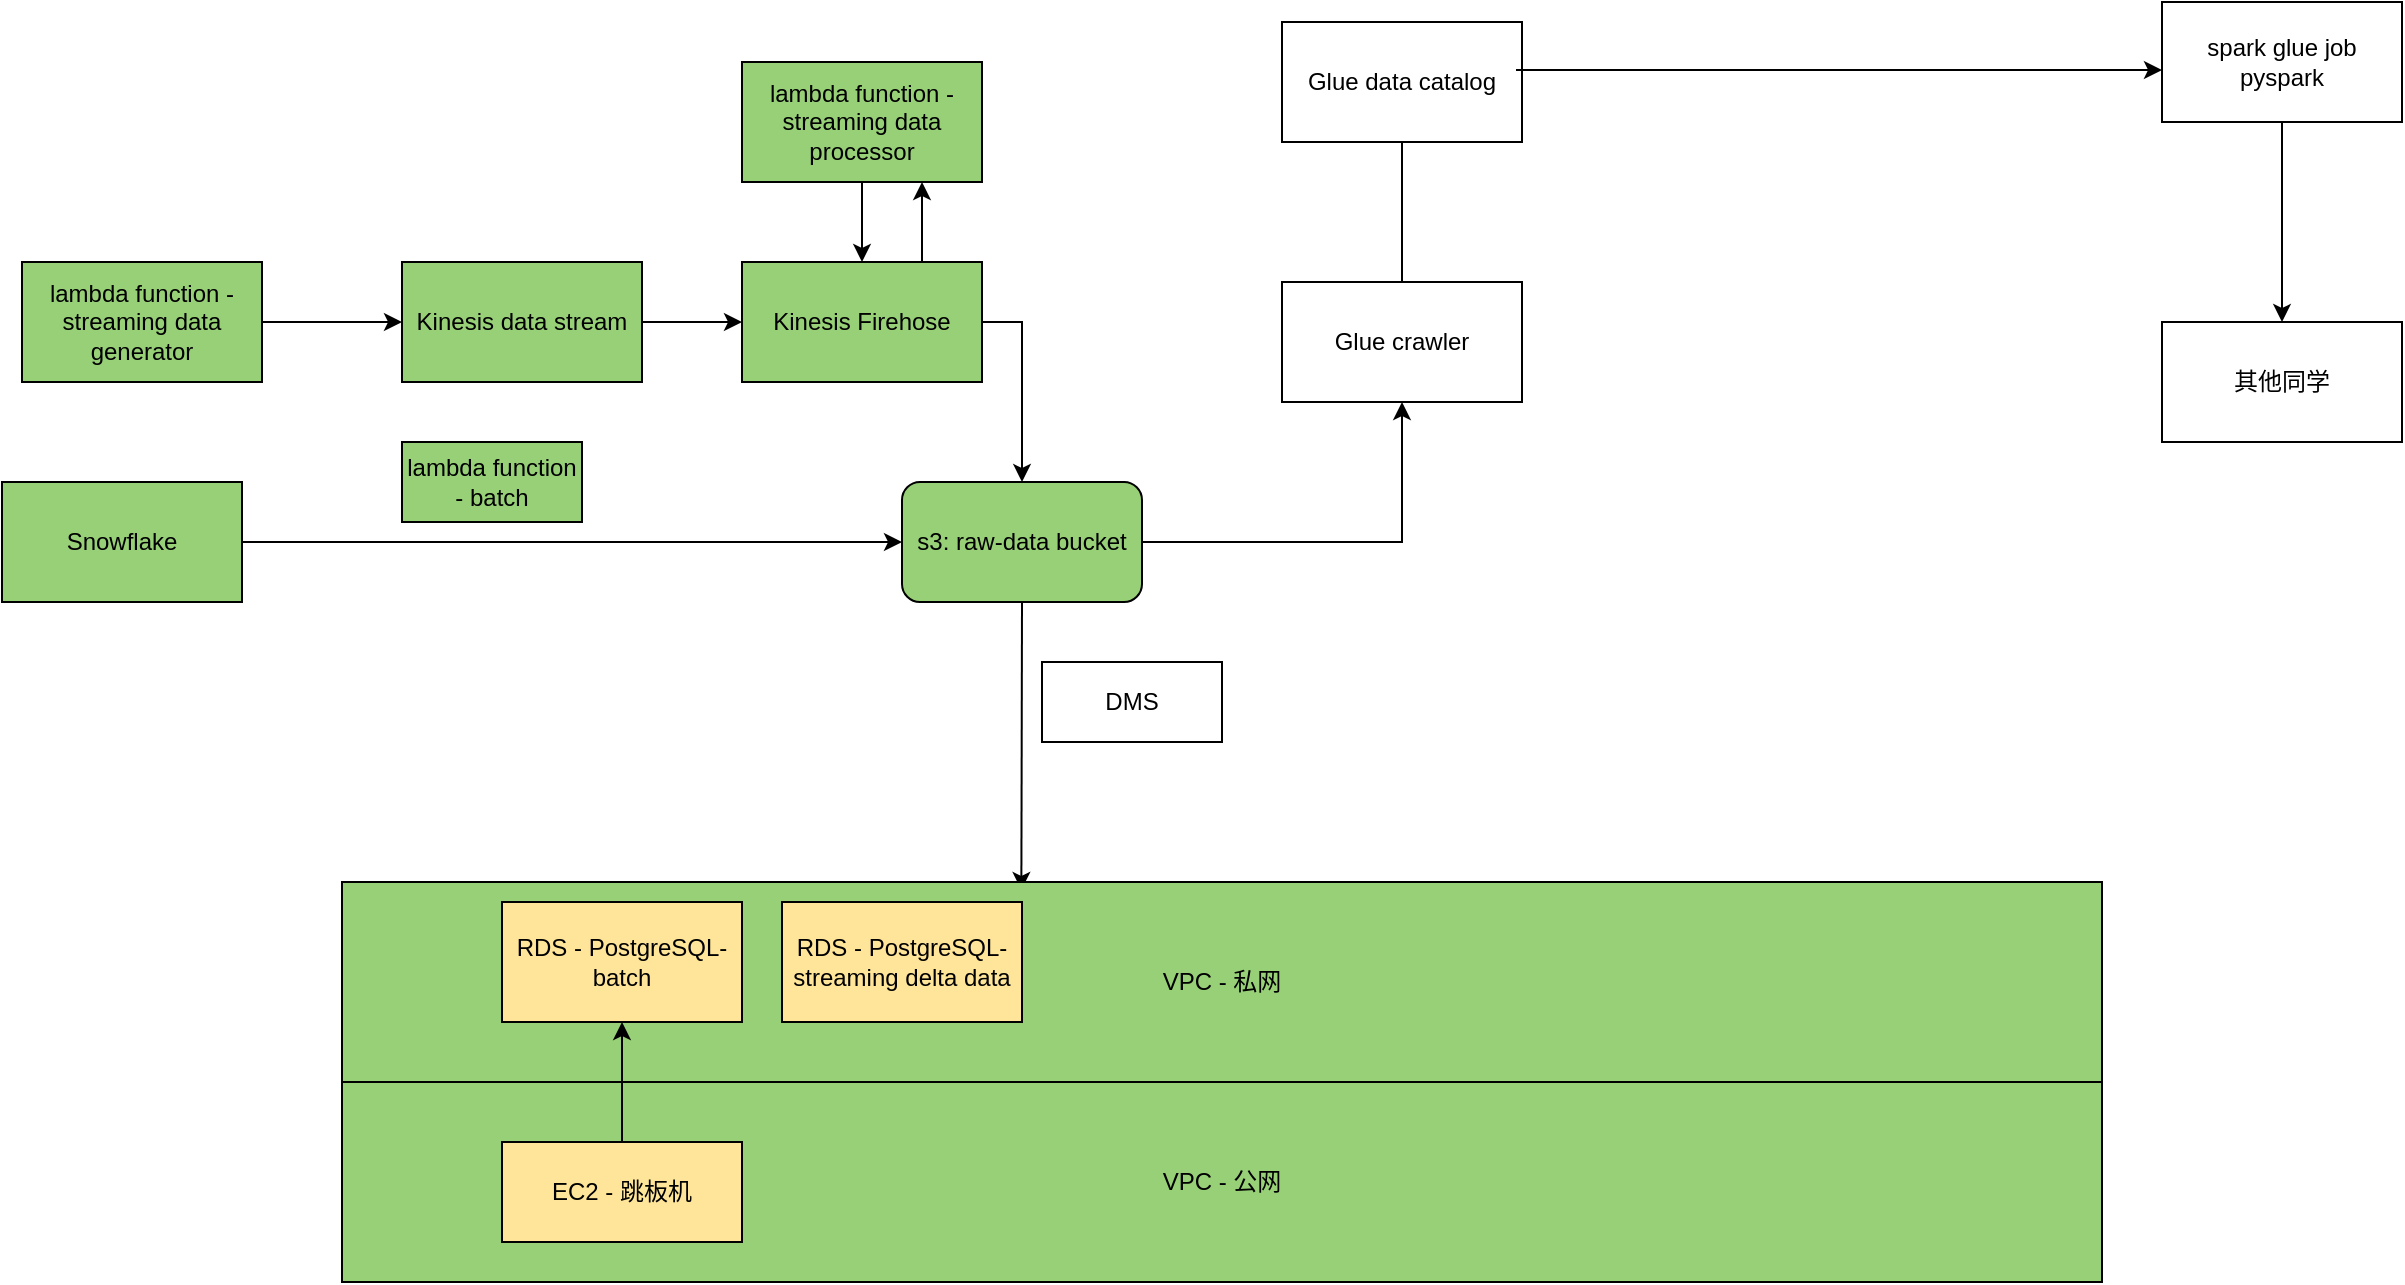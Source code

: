 <mxfile version="27.1.6">
  <diagram name="Page-1" id="g28cctmXPFu5TCm2er8c">
    <mxGraphModel dx="2626" dy="2663" grid="1" gridSize="10" guides="1" tooltips="1" connect="1" arrows="1" fold="1" page="1" pageScale="1" pageWidth="1200" pageHeight="1920" math="0" shadow="0">
      <root>
        <mxCell id="0" />
        <mxCell id="1" parent="0" />
        <mxCell id="431lKpLGKha_jWjGA7hC-1" value="Snowflake" style="rounded=0;whiteSpace=wrap;html=1;fillColor=#97D077;" vertex="1" parent="1">
          <mxGeometry x="-40" y="150" width="120" height="60" as="geometry" />
        </mxCell>
        <mxCell id="431lKpLGKha_jWjGA7hC-2" value="" style="endArrow=classic;html=1;rounded=0;exitX=1;exitY=0.5;exitDx=0;exitDy=0;" edge="1" parent="1" source="431lKpLGKha_jWjGA7hC-1" target="431lKpLGKha_jWjGA7hC-3">
          <mxGeometry width="50" height="50" relative="1" as="geometry">
            <mxPoint x="580" y="410" as="sourcePoint" />
            <mxPoint x="470" y="180" as="targetPoint" />
          </mxGeometry>
        </mxCell>
        <mxCell id="431lKpLGKha_jWjGA7hC-3" value="s3: raw-data bucket" style="rounded=1;whiteSpace=wrap;html=1;fillColor=#97D077;" vertex="1" parent="1">
          <mxGeometry x="410" y="150" width="120" height="60" as="geometry" />
        </mxCell>
        <mxCell id="431lKpLGKha_jWjGA7hC-4" value="lambda function - batch" style="rounded=0;whiteSpace=wrap;html=1;fillColor=#97D077;" vertex="1" parent="1">
          <mxGeometry x="160" y="130" width="90" height="40" as="geometry" />
        </mxCell>
        <mxCell id="431lKpLGKha_jWjGA7hC-6" value="lambda function - streaming data generator" style="rounded=0;whiteSpace=wrap;html=1;fillColor=#97D077;" vertex="1" parent="1">
          <mxGeometry x="-30" y="40" width="120" height="60" as="geometry" />
        </mxCell>
        <mxCell id="431lKpLGKha_jWjGA7hC-7" value="" style="endArrow=classic;html=1;rounded=0;exitX=1;exitY=0.5;exitDx=0;exitDy=0;" edge="1" parent="1" source="431lKpLGKha_jWjGA7hC-8">
          <mxGeometry width="50" height="50" relative="1" as="geometry">
            <mxPoint x="580" y="410" as="sourcePoint" />
            <mxPoint x="260" y="70" as="targetPoint" />
          </mxGeometry>
        </mxCell>
        <mxCell id="431lKpLGKha_jWjGA7hC-15" style="edgeStyle=orthogonalEdgeStyle;rounded=0;orthogonalLoop=1;jettySize=auto;html=1;exitX=1;exitY=0.5;exitDx=0;exitDy=0;" edge="1" parent="1" source="431lKpLGKha_jWjGA7hC-9" target="431lKpLGKha_jWjGA7hC-3">
          <mxGeometry relative="1" as="geometry" />
        </mxCell>
        <mxCell id="431lKpLGKha_jWjGA7hC-9" value="Kinesis Firehose" style="rounded=0;whiteSpace=wrap;html=1;fillColor=#97D077;" vertex="1" parent="1">
          <mxGeometry x="330" y="40" width="120" height="60" as="geometry" />
        </mxCell>
        <mxCell id="431lKpLGKha_jWjGA7hC-10" value="" style="endArrow=classic;html=1;rounded=0;exitX=1;exitY=0.5;exitDx=0;exitDy=0;" edge="1" parent="1" source="431lKpLGKha_jWjGA7hC-6" target="431lKpLGKha_jWjGA7hC-8">
          <mxGeometry width="50" height="50" relative="1" as="geometry">
            <mxPoint x="90" y="70" as="sourcePoint" />
            <mxPoint x="260" y="70" as="targetPoint" />
          </mxGeometry>
        </mxCell>
        <mxCell id="431lKpLGKha_jWjGA7hC-8" value="Kinesis data stream" style="rounded=0;whiteSpace=wrap;html=1;fillColor=#97D077;" vertex="1" parent="1">
          <mxGeometry x="160" y="40" width="120" height="60" as="geometry" />
        </mxCell>
        <mxCell id="431lKpLGKha_jWjGA7hC-11" value="" style="endArrow=classic;html=1;rounded=0;exitX=1;exitY=0.5;exitDx=0;exitDy=0;entryX=0;entryY=0.5;entryDx=0;entryDy=0;" edge="1" parent="1" source="431lKpLGKha_jWjGA7hC-8" target="431lKpLGKha_jWjGA7hC-9">
          <mxGeometry width="50" height="50" relative="1" as="geometry">
            <mxPoint x="580" y="410" as="sourcePoint" />
            <mxPoint x="630" y="360" as="targetPoint" />
          </mxGeometry>
        </mxCell>
        <mxCell id="431lKpLGKha_jWjGA7hC-12" value="lambda function - streaming data processor" style="rounded=0;whiteSpace=wrap;html=1;fillColor=#97D077;" vertex="1" parent="1">
          <mxGeometry x="330" y="-60" width="120" height="60" as="geometry" />
        </mxCell>
        <mxCell id="431lKpLGKha_jWjGA7hC-13" value="" style="endArrow=classic;html=1;rounded=0;exitX=0.5;exitY=1;exitDx=0;exitDy=0;" edge="1" parent="1" source="431lKpLGKha_jWjGA7hC-12" target="431lKpLGKha_jWjGA7hC-9">
          <mxGeometry width="50" height="50" relative="1" as="geometry">
            <mxPoint x="445" y="69.5" as="sourcePoint" />
            <mxPoint x="495" y="69.5" as="targetPoint" />
          </mxGeometry>
        </mxCell>
        <mxCell id="431lKpLGKha_jWjGA7hC-14" value="" style="endArrow=classic;html=1;rounded=0;exitX=0.75;exitY=0;exitDx=0;exitDy=0;entryX=0.75;entryY=1;entryDx=0;entryDy=0;" edge="1" parent="1" source="431lKpLGKha_jWjGA7hC-9" target="431lKpLGKha_jWjGA7hC-12">
          <mxGeometry width="50" height="50" relative="1" as="geometry">
            <mxPoint x="420" y="30" as="sourcePoint" />
            <mxPoint x="420" y="70" as="targetPoint" />
          </mxGeometry>
        </mxCell>
        <mxCell id="431lKpLGKha_jWjGA7hC-16" value="" style="endArrow=classic;html=1;rounded=0;exitX=0.5;exitY=1;exitDx=0;exitDy=0;entryX=0.386;entryY=0.04;entryDx=0;entryDy=0;entryPerimeter=0;" edge="1" parent="1" source="431lKpLGKha_jWjGA7hC-3" target="431lKpLGKha_jWjGA7hC-18">
          <mxGeometry width="50" height="50" relative="1" as="geometry">
            <mxPoint x="580" y="270" as="sourcePoint" />
            <mxPoint x="470" y="270" as="targetPoint" />
          </mxGeometry>
        </mxCell>
        <mxCell id="431lKpLGKha_jWjGA7hC-18" value="VPC - 私网" style="rounded=0;whiteSpace=wrap;html=1;fillColor=#97D077;" vertex="1" parent="1">
          <mxGeometry x="130" y="350" width="880" height="100" as="geometry" />
        </mxCell>
        <mxCell id="431lKpLGKha_jWjGA7hC-17" value="RDS - PostgreSQL- batch" style="rounded=0;whiteSpace=wrap;html=1;fillColor=#FFE599;" vertex="1" parent="1">
          <mxGeometry x="210" y="360" width="120" height="60" as="geometry" />
        </mxCell>
        <mxCell id="431lKpLGKha_jWjGA7hC-19" value="VPC - 公网" style="rounded=0;whiteSpace=wrap;html=1;fillColor=#97D077;" vertex="1" parent="1">
          <mxGeometry x="130" y="450" width="880" height="100" as="geometry" />
        </mxCell>
        <mxCell id="431lKpLGKha_jWjGA7hC-22" style="edgeStyle=orthogonalEdgeStyle;rounded=0;orthogonalLoop=1;jettySize=auto;html=1;exitX=0.5;exitY=0;exitDx=0;exitDy=0;entryX=0.5;entryY=1;entryDx=0;entryDy=0;" edge="1" parent="1" source="431lKpLGKha_jWjGA7hC-20" target="431lKpLGKha_jWjGA7hC-17">
          <mxGeometry relative="1" as="geometry" />
        </mxCell>
        <mxCell id="431lKpLGKha_jWjGA7hC-20" value="EC2 - 跳板机" style="rounded=0;whiteSpace=wrap;html=1;fillColor=#FFE599;" vertex="1" parent="1">
          <mxGeometry x="210" y="480" width="120" height="50" as="geometry" />
        </mxCell>
        <mxCell id="431lKpLGKha_jWjGA7hC-21" value="" style="endArrow=classic;html=1;rounded=0;entryX=0.5;entryY=1;entryDx=0;entryDy=0;exitX=1;exitY=0.5;exitDx=0;exitDy=0;" edge="1" parent="1" source="431lKpLGKha_jWjGA7hC-3" target="431lKpLGKha_jWjGA7hC-24">
          <mxGeometry width="50" height="50" relative="1" as="geometry">
            <mxPoint x="660" y="80" as="sourcePoint" />
            <mxPoint x="750" y="190" as="targetPoint" />
            <Array as="points">
              <mxPoint x="660" y="180" />
            </Array>
          </mxGeometry>
        </mxCell>
        <mxCell id="431lKpLGKha_jWjGA7hC-23" value="DMS" style="rounded=0;whiteSpace=wrap;html=1;" vertex="1" parent="1">
          <mxGeometry x="480" y="240" width="90" height="40" as="geometry" />
        </mxCell>
        <mxCell id="431lKpLGKha_jWjGA7hC-24" value="Glue crawler" style="rounded=0;whiteSpace=wrap;html=1;" vertex="1" parent="1">
          <mxGeometry x="600" y="50" width="120" height="60" as="geometry" />
        </mxCell>
        <mxCell id="431lKpLGKha_jWjGA7hC-25" value="" style="endArrow=classic;html=1;rounded=0;exitX=0.5;exitY=0;exitDx=0;exitDy=0;" edge="1" parent="1" source="431lKpLGKha_jWjGA7hC-24">
          <mxGeometry width="50" height="50" relative="1" as="geometry">
            <mxPoint x="510" y="270" as="sourcePoint" />
            <mxPoint x="660" y="-50" as="targetPoint" />
          </mxGeometry>
        </mxCell>
        <mxCell id="431lKpLGKha_jWjGA7hC-26" value="Glue data catalog" style="rounded=0;whiteSpace=wrap;html=1;" vertex="1" parent="1">
          <mxGeometry x="600" y="-80" width="120" height="60" as="geometry" />
        </mxCell>
        <mxCell id="431lKpLGKha_jWjGA7hC-28" value="RDS - PostgreSQL-streaming delta data" style="rounded=0;whiteSpace=wrap;html=1;fillColor=#FFE599;" vertex="1" parent="1">
          <mxGeometry x="350" y="360" width="120" height="60" as="geometry" />
        </mxCell>
        <mxCell id="431lKpLGKha_jWjGA7hC-30" value="spark glue job&lt;br&gt;pyspark" style="rounded=0;whiteSpace=wrap;html=1;" vertex="1" parent="1">
          <mxGeometry x="1040" y="-90" width="120" height="60" as="geometry" />
        </mxCell>
        <mxCell id="431lKpLGKha_jWjGA7hC-31" value="" style="endArrow=classic;html=1;rounded=0;exitX=0.975;exitY=0.4;exitDx=0;exitDy=0;exitPerimeter=0;" edge="1" parent="1" source="431lKpLGKha_jWjGA7hC-26">
          <mxGeometry width="50" height="50" relative="1" as="geometry">
            <mxPoint x="990" y="-10" as="sourcePoint" />
            <mxPoint x="1040" y="-56" as="targetPoint" />
          </mxGeometry>
        </mxCell>
        <mxCell id="431lKpLGKha_jWjGA7hC-32" value="" style="endArrow=classic;html=1;rounded=0;exitX=0.5;exitY=1;exitDx=0;exitDy=0;" edge="1" parent="1" source="431lKpLGKha_jWjGA7hC-30">
          <mxGeometry width="50" height="50" relative="1" as="geometry">
            <mxPoint x="760" y="220" as="sourcePoint" />
            <mxPoint x="1100" y="70" as="targetPoint" />
          </mxGeometry>
        </mxCell>
        <mxCell id="431lKpLGKha_jWjGA7hC-33" value="其他同学" style="rounded=0;whiteSpace=wrap;html=1;" vertex="1" parent="1">
          <mxGeometry x="1040" y="70" width="120" height="60" as="geometry" />
        </mxCell>
      </root>
    </mxGraphModel>
  </diagram>
</mxfile>
